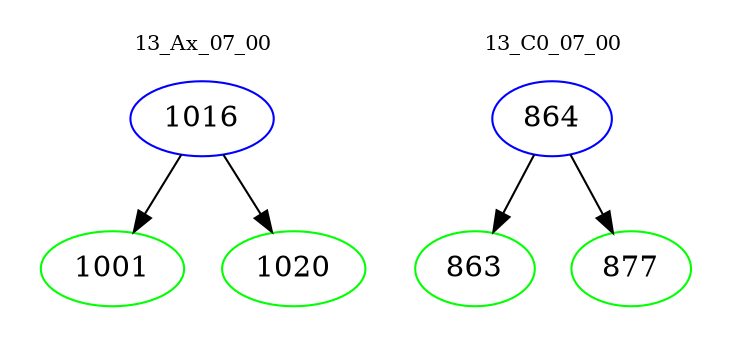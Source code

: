 digraph{
subgraph cluster_0 {
color = white
label = "13_Ax_07_00";
fontsize=10;
T0_1016 [label="1016", color="blue"]
T0_1016 -> T0_1001 [color="black"]
T0_1001 [label="1001", color="green"]
T0_1016 -> T0_1020 [color="black"]
T0_1020 [label="1020", color="green"]
}
subgraph cluster_1 {
color = white
label = "13_C0_07_00";
fontsize=10;
T1_864 [label="864", color="blue"]
T1_864 -> T1_863 [color="black"]
T1_863 [label="863", color="green"]
T1_864 -> T1_877 [color="black"]
T1_877 [label="877", color="green"]
}
}
